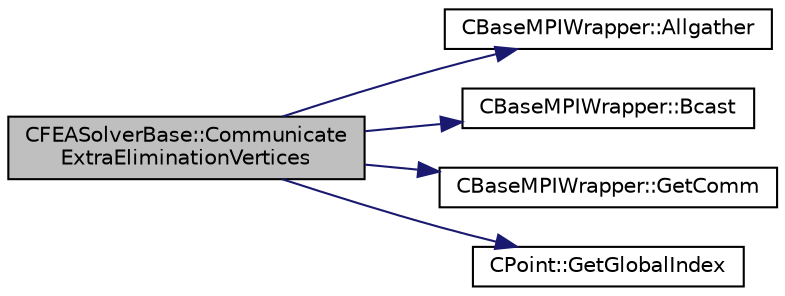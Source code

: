 digraph "CFEASolverBase::CommunicateExtraEliminationVertices"
{
 // LATEX_PDF_SIZE
  edge [fontname="Helvetica",fontsize="10",labelfontname="Helvetica",labelfontsize="10"];
  node [fontname="Helvetica",fontsize="10",shape=record];
  rankdir="LR";
  Node1 [label="CFEASolverBase::Communicate\lExtraEliminationVertices",height=0.2,width=0.4,color="black", fillcolor="grey75", style="filled", fontcolor="black",tooltip="Communicate extra vertices for elimination in the linear system."];
  Node1 -> Node2 [color="midnightblue",fontsize="10",style="solid",fontname="Helvetica"];
  Node2 [label="CBaseMPIWrapper::Allgather",height=0.2,width=0.4,color="black", fillcolor="white", style="filled",URL="$classCBaseMPIWrapper.html#a137ef06ade0c4f94d2a61f9b8817b6a7",tooltip=" "];
  Node1 -> Node3 [color="midnightblue",fontsize="10",style="solid",fontname="Helvetica"];
  Node3 [label="CBaseMPIWrapper::Bcast",height=0.2,width=0.4,color="black", fillcolor="white", style="filled",URL="$classCBaseMPIWrapper.html#a0db599277ab9197511cfd263b4da10f8",tooltip=" "];
  Node1 -> Node4 [color="midnightblue",fontsize="10",style="solid",fontname="Helvetica"];
  Node4 [label="CBaseMPIWrapper::GetComm",height=0.2,width=0.4,color="black", fillcolor="white", style="filled",URL="$classCBaseMPIWrapper.html#a8154391fc3522954802889d81d4ef5da",tooltip=" "];
  Node1 -> Node5 [color="midnightblue",fontsize="10",style="solid",fontname="Helvetica"];
  Node5 [label="CPoint::GetGlobalIndex",height=0.2,width=0.4,color="black", fillcolor="white", style="filled",URL="$classCPoint.html#a8a53865a92d645b1b74c4d817b4aae10",tooltip="Get the global index in a parallel computation."];
}
